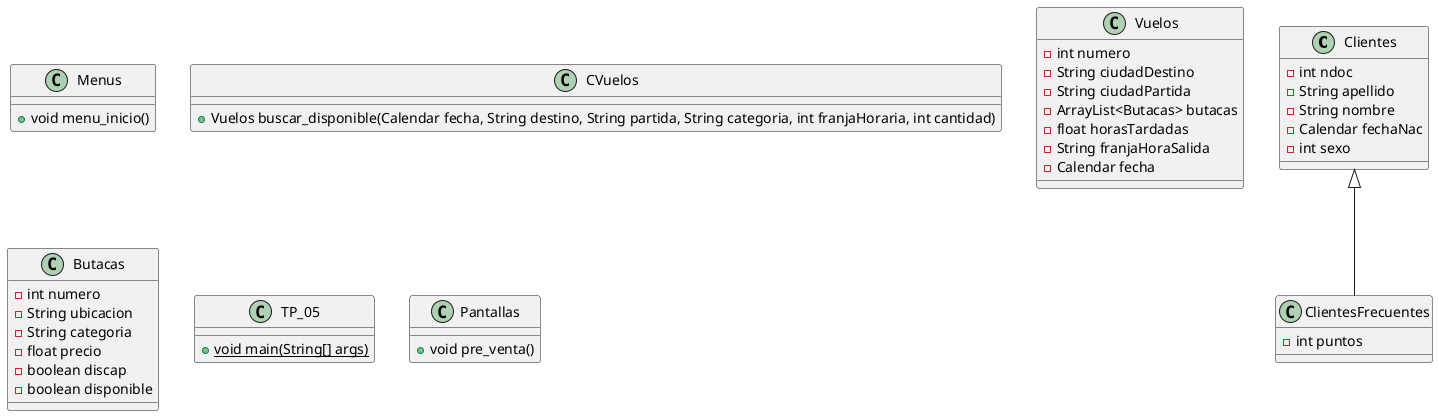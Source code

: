@startuml
class Clientes [[java:Modelo.Clientes]] {
	-int ndoc
	-String apellido
	-String nombre
	-Calendar fechaNac
	-int sexo
}
class Menus [[java:Vista.Menus]] {
	+void menu_inicio()
}
class CVuelos [[java:Controlador.CVuelos]] {
	+Vuelos buscar_disponible(Calendar fecha, String destino, String partida, String categoria, int franjaHoraria, int cantidad)
}
class Vuelos [[java:Modelo.Vuelos]] {
	-int numero
	-String ciudadDestino
	-String ciudadPartida
	-ArrayList<Butacas> butacas
	-float horasTardadas
	-String franjaHoraSalida
	-Calendar fecha
}
class Butacas [[java:Modelo.Butacas]] {
	-int numero
	-String ubicacion
	-String categoria
	-float precio
	-boolean discap
	-boolean disponible
}
class TP_05 [[java:tp_05.TP_05]] {
	+{static}void main(String[] args)
}
class ClientesFrecuentes [[java:Modelo.ClientesFrecuentes]] {
	-int puntos
}
Clientes <|-- ClientesFrecuentes
class Pantallas [[java:Vista.Pantallas]] {
	+void pre_venta()
}

@enduml